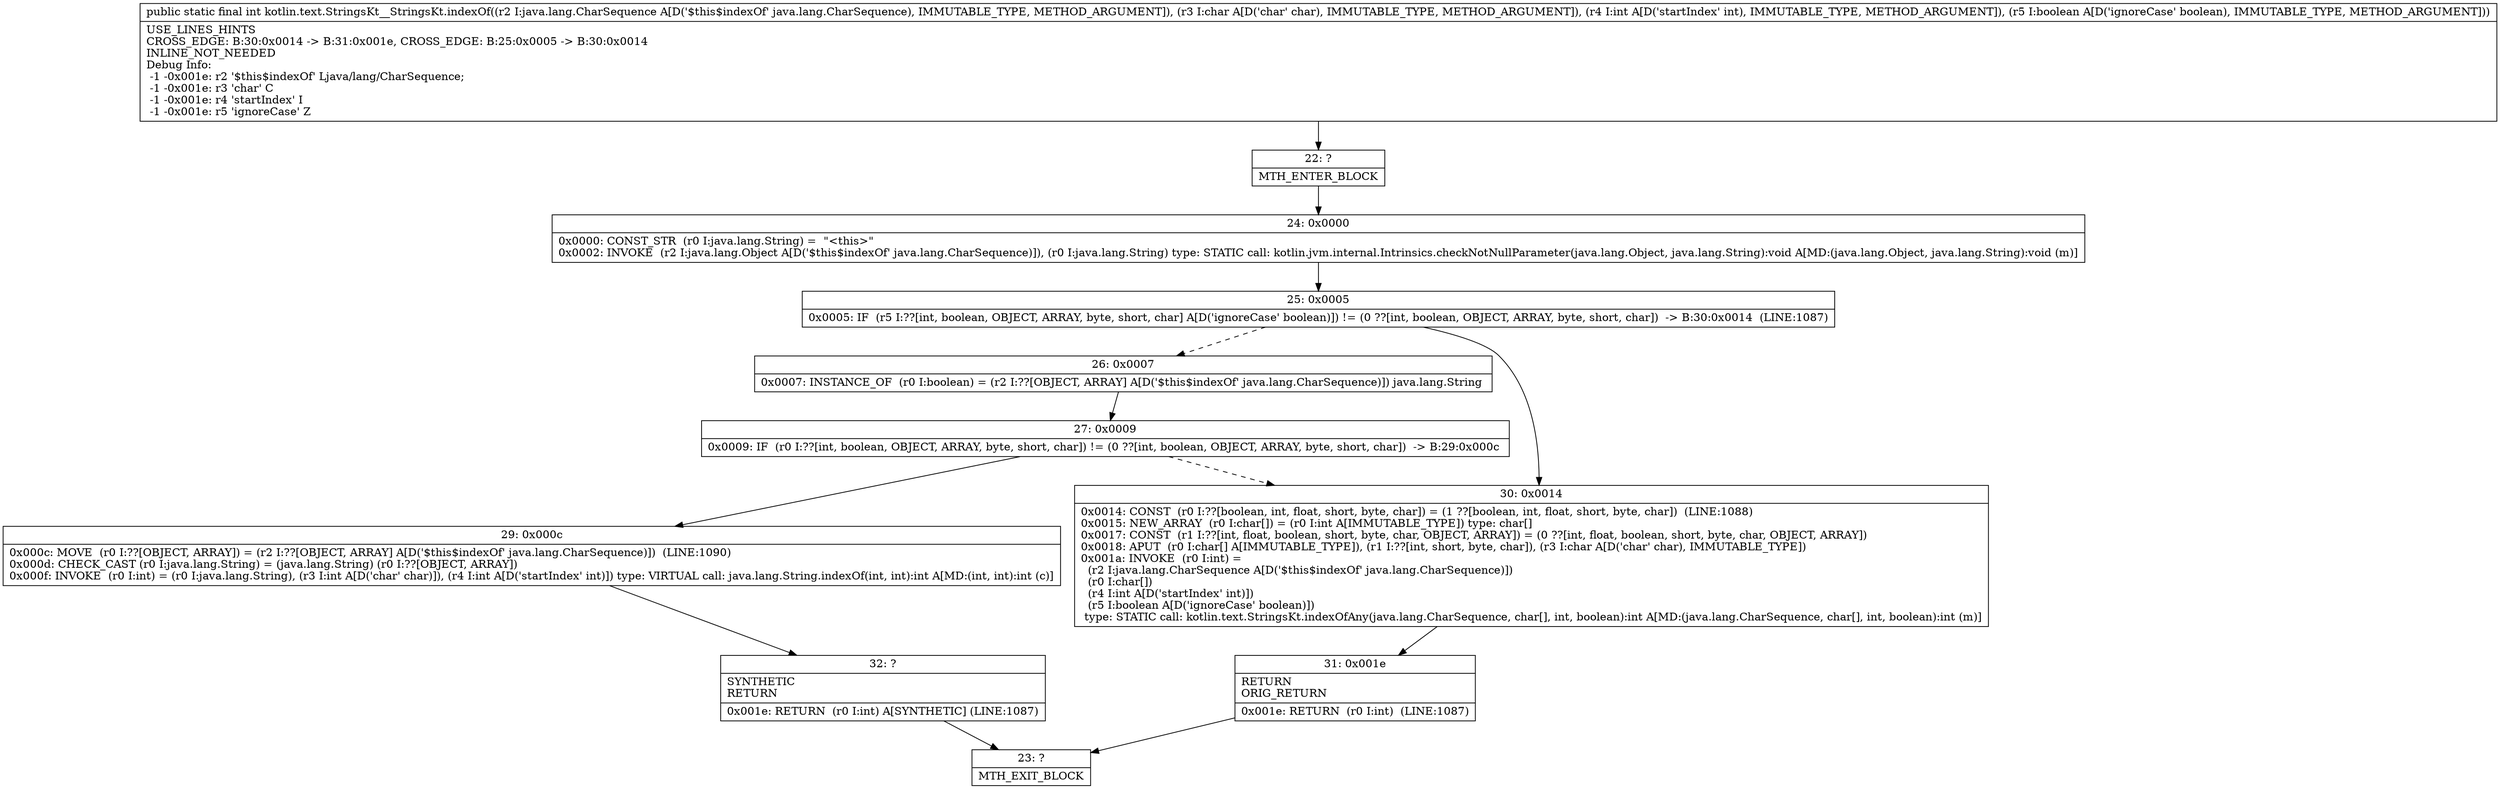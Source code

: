 digraph "CFG forkotlin.text.StringsKt__StringsKt.indexOf(Ljava\/lang\/CharSequence;CIZ)I" {
Node_22 [shape=record,label="{22\:\ ?|MTH_ENTER_BLOCK\l}"];
Node_24 [shape=record,label="{24\:\ 0x0000|0x0000: CONST_STR  (r0 I:java.lang.String) =  \"\<this\>\" \l0x0002: INVOKE  (r2 I:java.lang.Object A[D('$this$indexOf' java.lang.CharSequence)]), (r0 I:java.lang.String) type: STATIC call: kotlin.jvm.internal.Intrinsics.checkNotNullParameter(java.lang.Object, java.lang.String):void A[MD:(java.lang.Object, java.lang.String):void (m)]\l}"];
Node_25 [shape=record,label="{25\:\ 0x0005|0x0005: IF  (r5 I:??[int, boolean, OBJECT, ARRAY, byte, short, char] A[D('ignoreCase' boolean)]) != (0 ??[int, boolean, OBJECT, ARRAY, byte, short, char])  \-\> B:30:0x0014  (LINE:1087)\l}"];
Node_26 [shape=record,label="{26\:\ 0x0007|0x0007: INSTANCE_OF  (r0 I:boolean) = (r2 I:??[OBJECT, ARRAY] A[D('$this$indexOf' java.lang.CharSequence)]) java.lang.String \l}"];
Node_27 [shape=record,label="{27\:\ 0x0009|0x0009: IF  (r0 I:??[int, boolean, OBJECT, ARRAY, byte, short, char]) != (0 ??[int, boolean, OBJECT, ARRAY, byte, short, char])  \-\> B:29:0x000c \l}"];
Node_29 [shape=record,label="{29\:\ 0x000c|0x000c: MOVE  (r0 I:??[OBJECT, ARRAY]) = (r2 I:??[OBJECT, ARRAY] A[D('$this$indexOf' java.lang.CharSequence)])  (LINE:1090)\l0x000d: CHECK_CAST (r0 I:java.lang.String) = (java.lang.String) (r0 I:??[OBJECT, ARRAY]) \l0x000f: INVOKE  (r0 I:int) = (r0 I:java.lang.String), (r3 I:int A[D('char' char)]), (r4 I:int A[D('startIndex' int)]) type: VIRTUAL call: java.lang.String.indexOf(int, int):int A[MD:(int, int):int (c)]\l}"];
Node_32 [shape=record,label="{32\:\ ?|SYNTHETIC\lRETURN\l|0x001e: RETURN  (r0 I:int) A[SYNTHETIC] (LINE:1087)\l}"];
Node_23 [shape=record,label="{23\:\ ?|MTH_EXIT_BLOCK\l}"];
Node_30 [shape=record,label="{30\:\ 0x0014|0x0014: CONST  (r0 I:??[boolean, int, float, short, byte, char]) = (1 ??[boolean, int, float, short, byte, char])  (LINE:1088)\l0x0015: NEW_ARRAY  (r0 I:char[]) = (r0 I:int A[IMMUTABLE_TYPE]) type: char[] \l0x0017: CONST  (r1 I:??[int, float, boolean, short, byte, char, OBJECT, ARRAY]) = (0 ??[int, float, boolean, short, byte, char, OBJECT, ARRAY]) \l0x0018: APUT  (r0 I:char[] A[IMMUTABLE_TYPE]), (r1 I:??[int, short, byte, char]), (r3 I:char A[D('char' char), IMMUTABLE_TYPE]) \l0x001a: INVOKE  (r0 I:int) = \l  (r2 I:java.lang.CharSequence A[D('$this$indexOf' java.lang.CharSequence)])\l  (r0 I:char[])\l  (r4 I:int A[D('startIndex' int)])\l  (r5 I:boolean A[D('ignoreCase' boolean)])\l type: STATIC call: kotlin.text.StringsKt.indexOfAny(java.lang.CharSequence, char[], int, boolean):int A[MD:(java.lang.CharSequence, char[], int, boolean):int (m)]\l}"];
Node_31 [shape=record,label="{31\:\ 0x001e|RETURN\lORIG_RETURN\l|0x001e: RETURN  (r0 I:int)  (LINE:1087)\l}"];
MethodNode[shape=record,label="{public static final int kotlin.text.StringsKt__StringsKt.indexOf((r2 I:java.lang.CharSequence A[D('$this$indexOf' java.lang.CharSequence), IMMUTABLE_TYPE, METHOD_ARGUMENT]), (r3 I:char A[D('char' char), IMMUTABLE_TYPE, METHOD_ARGUMENT]), (r4 I:int A[D('startIndex' int), IMMUTABLE_TYPE, METHOD_ARGUMENT]), (r5 I:boolean A[D('ignoreCase' boolean), IMMUTABLE_TYPE, METHOD_ARGUMENT]))  | USE_LINES_HINTS\lCROSS_EDGE: B:30:0x0014 \-\> B:31:0x001e, CROSS_EDGE: B:25:0x0005 \-\> B:30:0x0014\lINLINE_NOT_NEEDED\lDebug Info:\l  \-1 \-0x001e: r2 '$this$indexOf' Ljava\/lang\/CharSequence;\l  \-1 \-0x001e: r3 'char' C\l  \-1 \-0x001e: r4 'startIndex' I\l  \-1 \-0x001e: r5 'ignoreCase' Z\l}"];
MethodNode -> Node_22;Node_22 -> Node_24;
Node_24 -> Node_25;
Node_25 -> Node_26[style=dashed];
Node_25 -> Node_30;
Node_26 -> Node_27;
Node_27 -> Node_29;
Node_27 -> Node_30[style=dashed];
Node_29 -> Node_32;
Node_32 -> Node_23;
Node_30 -> Node_31;
Node_31 -> Node_23;
}

